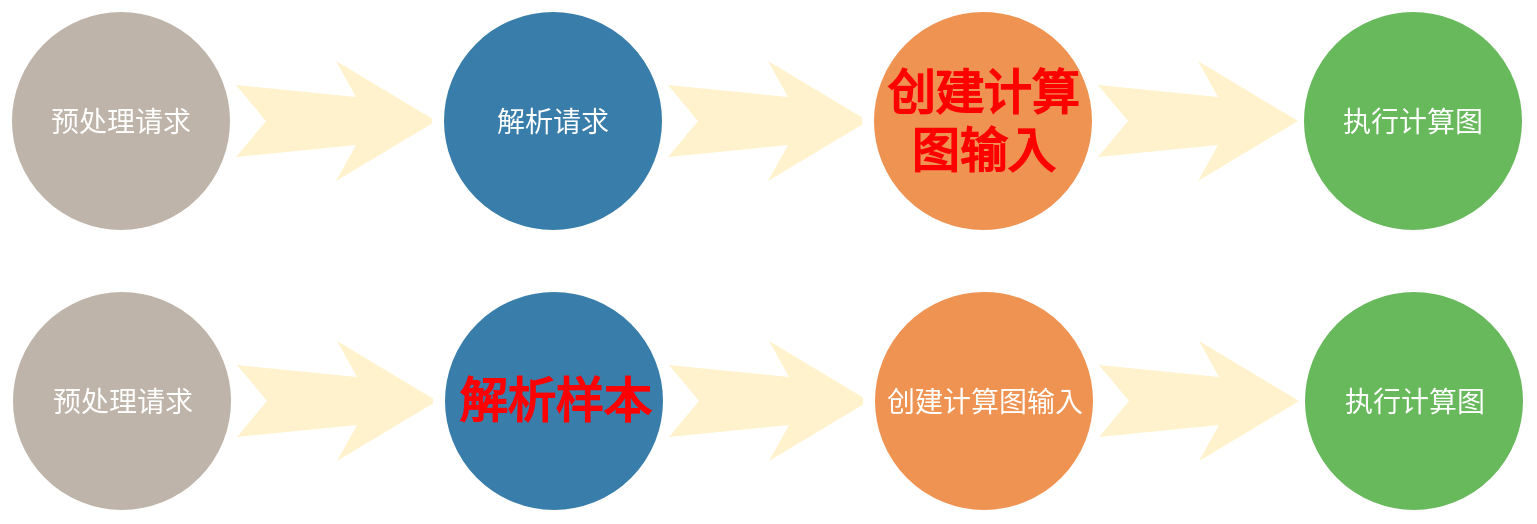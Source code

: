 <mxfile version="16.2.7" type="github"><diagram name="Page-1" id="12e1b939-464a-85fe-373e-61e167be1490"><mxGraphModel dx="1128" dy="576" grid="1" gridSize="10" guides="1" tooltips="1" connect="1" arrows="1" fold="1" page="1" pageScale="1.5" pageWidth="1169" pageHeight="826" background="none" math="0" shadow="0"><root><mxCell id="0"/><mxCell id="1" parent="0"/><mxCell id="60da8b9f42644d3a-8" value="预处理请求" style="ellipse;whiteSpace=wrap;html=1;rounded=0;shadow=0;strokeWidth=6;fontSize=14;align=center;fillColor=#BFB4A9;strokeColor=#FFFFFF;fontColor=#FFFFFF;" parent="1" vertex="1"><mxGeometry x="120" y="180" width="115" height="115" as="geometry"/></mxCell><mxCell id="60da8b9f42644d3a-9" value="" style="html=1;shadow=0;dashed=0;align=center;verticalAlign=middle;shape=mxgraph.arrows2.stylisedArrow;dy=0.6;dx=40;notch=15;feather=0.4;rounded=0;strokeWidth=1;fontSize=27;strokeColor=none;fillColor=#fff2cc;" parent="1" vertex="1"><mxGeometry x="235" y="207.5" width="100" height="60" as="geometry"/></mxCell><mxCell id="60da8b9f42644d3a-22" value="解析请求" style="ellipse;whiteSpace=wrap;html=1;rounded=0;shadow=0;strokeWidth=6;fontSize=14;align=center;fillColor=#397DAA;strokeColor=#FFFFFF;fontColor=#FFFFFF;" parent="1" vertex="1"><mxGeometry x="336" y="180" width="115" height="115" as="geometry"/></mxCell><mxCell id="60da8b9f42644d3a-23" value="" style="html=1;shadow=0;dashed=0;align=center;verticalAlign=middle;shape=mxgraph.arrows2.stylisedArrow;dy=0.6;dx=40;notch=15;feather=0.4;rounded=0;strokeWidth=1;fontSize=27;strokeColor=none;fillColor=#fff2cc;" parent="1" vertex="1"><mxGeometry x="451" y="207.5" width="100" height="60" as="geometry"/></mxCell><mxCell id="60da8b9f42644d3a-29" value="&lt;font color=&quot;#ff0000&quot; style=&quot;font-size: 24px&quot;&gt;&lt;b&gt;创建计算图输入&lt;/b&gt;&lt;/font&gt;" style="ellipse;whiteSpace=wrap;html=1;rounded=0;shadow=0;strokeWidth=6;fontSize=14;align=center;fillColor=#EF9353;strokeColor=#FFFFFF;fontColor=#FFFFFF;" parent="1" vertex="1"><mxGeometry x="551" y="180" width="115" height="115" as="geometry"/></mxCell><mxCell id="60da8b9f42644d3a-36" value="执行计算图" style="ellipse;whiteSpace=wrap;html=1;rounded=0;shadow=0;strokeWidth=6;fontSize=14;align=center;fillColor=#68B85C;strokeColor=#FFFFFF;fontColor=#FFFFFF;" parent="1" vertex="1"><mxGeometry x="766" y="180" width="115" height="115" as="geometry"/></mxCell><mxCell id="ZyQBP8sHawTWPpkj5fOg-1" value="" style="html=1;shadow=0;dashed=0;align=center;verticalAlign=middle;shape=mxgraph.arrows2.stylisedArrow;dy=0.6;dx=40;notch=15;feather=0.4;rounded=0;strokeWidth=1;fontSize=27;strokeColor=none;fillColor=#fff2cc;" parent="1" vertex="1"><mxGeometry x="666" y="207.5" width="100" height="60" as="geometry"/></mxCell><mxCell id="pqX9J0ycV_m9yztGuwR1-1" value="预处理请求" style="ellipse;whiteSpace=wrap;html=1;rounded=0;shadow=0;strokeWidth=6;fontSize=14;align=center;fillColor=#BFB4A9;strokeColor=#FFFFFF;fontColor=#FFFFFF;" parent="1" vertex="1"><mxGeometry x="120.5" y="320" width="115" height="115" as="geometry"/></mxCell><mxCell id="pqX9J0ycV_m9yztGuwR1-2" value="" style="html=1;shadow=0;dashed=0;align=center;verticalAlign=middle;shape=mxgraph.arrows2.stylisedArrow;dy=0.6;dx=40;notch=15;feather=0.4;rounded=0;strokeWidth=1;fontSize=27;strokeColor=none;fillColor=#fff2cc;" parent="1" vertex="1"><mxGeometry x="235.5" y="347.5" width="100" height="60" as="geometry"/></mxCell><mxCell id="pqX9J0ycV_m9yztGuwR1-3" value="&lt;b&gt;&lt;font color=&quot;#ff0000&quot; style=&quot;font-size: 24px&quot;&gt;解析样本&lt;/font&gt;&lt;/b&gt;" style="ellipse;whiteSpace=wrap;html=1;rounded=0;shadow=0;strokeWidth=6;fontSize=14;align=center;fillColor=#397DAA;strokeColor=#FFFFFF;fontColor=#FFFFFF;" parent="1" vertex="1"><mxGeometry x="336.5" y="320" width="115" height="115" as="geometry"/></mxCell><mxCell id="pqX9J0ycV_m9yztGuwR1-4" value="" style="html=1;shadow=0;dashed=0;align=center;verticalAlign=middle;shape=mxgraph.arrows2.stylisedArrow;dy=0.6;dx=40;notch=15;feather=0.4;rounded=0;strokeWidth=1;fontSize=27;strokeColor=none;fillColor=#fff2cc;" parent="1" vertex="1"><mxGeometry x="451.5" y="347.5" width="100" height="60" as="geometry"/></mxCell><mxCell id="pqX9J0ycV_m9yztGuwR1-5" value="创建计算图输入" style="ellipse;whiteSpace=wrap;html=1;rounded=0;shadow=0;strokeWidth=6;fontSize=14;align=center;fillColor=#EF9353;strokeColor=#FFFFFF;fontColor=#FFFFFF;" parent="1" vertex="1"><mxGeometry x="551.5" y="320" width="115" height="115" as="geometry"/></mxCell><mxCell id="pqX9J0ycV_m9yztGuwR1-6" value="执行计算图" style="ellipse;whiteSpace=wrap;html=1;rounded=0;shadow=0;strokeWidth=6;fontSize=14;align=center;fillColor=#68B85C;strokeColor=#FFFFFF;fontColor=#FFFFFF;" parent="1" vertex="1"><mxGeometry x="766.5" y="320" width="115" height="115" as="geometry"/></mxCell><mxCell id="pqX9J0ycV_m9yztGuwR1-7" value="" style="html=1;shadow=0;dashed=0;align=center;verticalAlign=middle;shape=mxgraph.arrows2.stylisedArrow;dy=0.6;dx=40;notch=15;feather=0.4;rounded=0;strokeWidth=1;fontSize=27;strokeColor=none;fillColor=#fff2cc;" parent="1" vertex="1"><mxGeometry x="666.5" y="347.5" width="100" height="60" as="geometry"/></mxCell></root></mxGraphModel></diagram></mxfile>